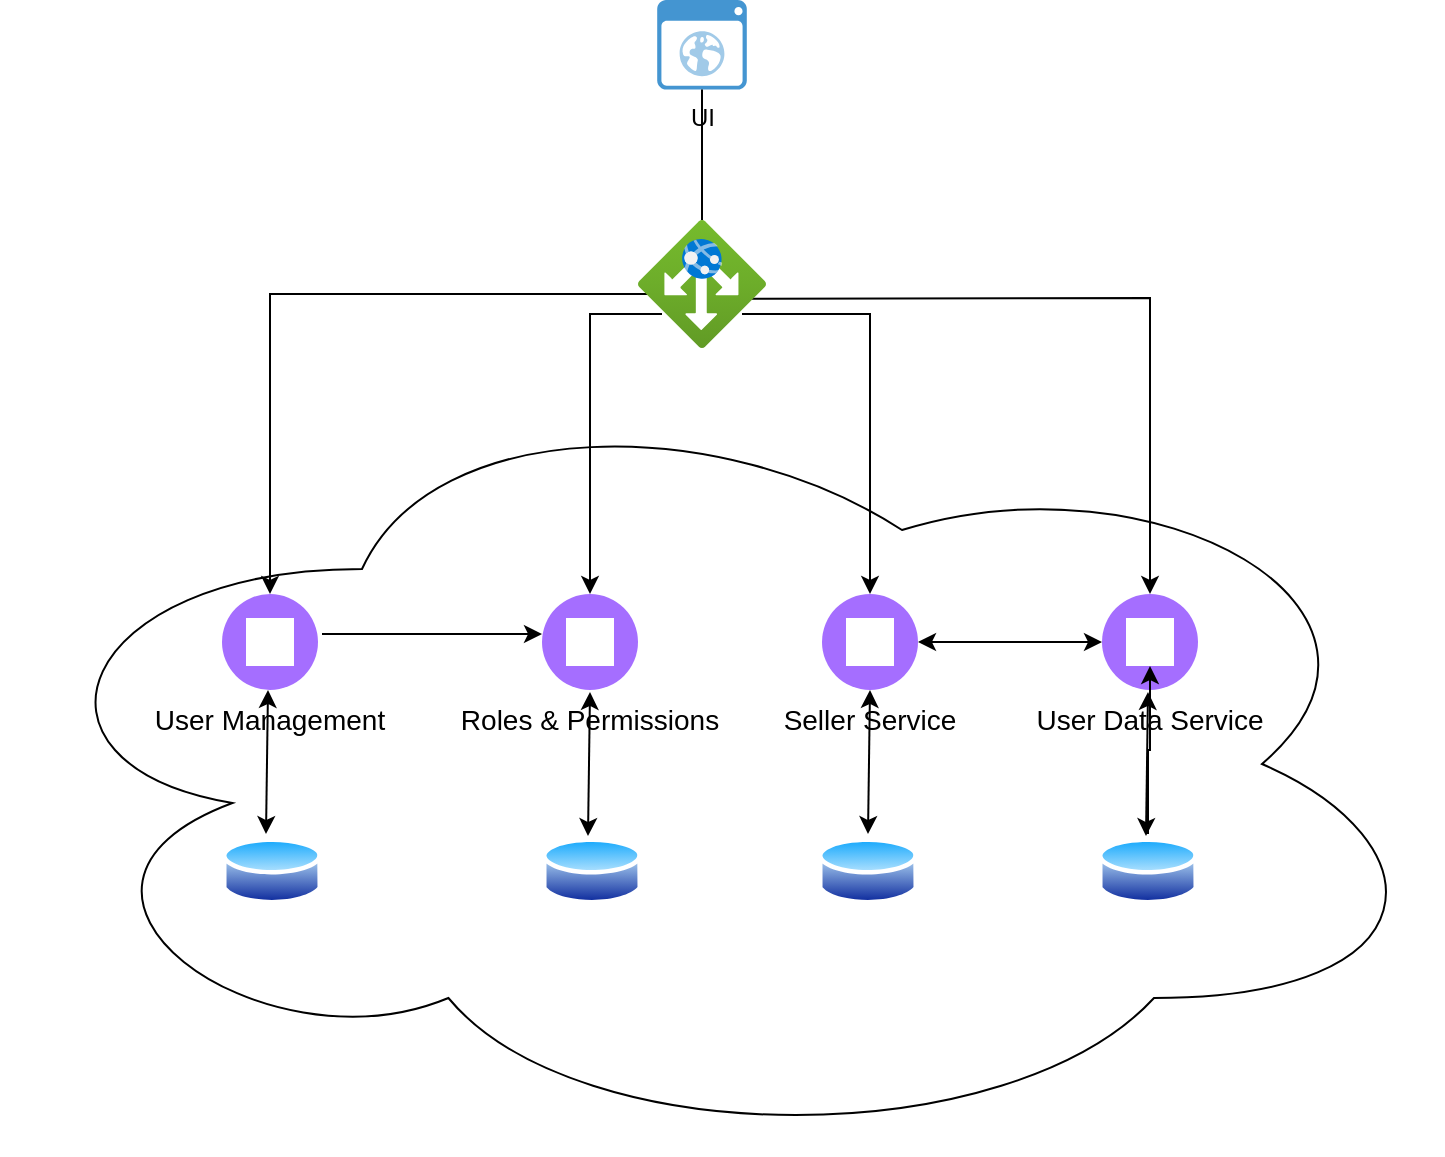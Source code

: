 <mxfile version="28.0.6">
  <diagram name="Page-1" id="TfAT_5znVYfnCg4MHmjD">
    <mxGraphModel dx="1723" dy="527" grid="1" gridSize="10" guides="1" tooltips="1" connect="1" arrows="1" fold="1" page="1" pageScale="1" pageWidth="850" pageHeight="1100" math="0" shadow="0">
      <root>
        <mxCell id="0" />
        <mxCell id="1" parent="0" />
        <mxCell id="Azseq3ZGcXgARyp1cpDW-44" value="" style="ellipse;shape=cloud;whiteSpace=wrap;html=1;" vertex="1" parent="1">
          <mxGeometry x="-42" y="207" width="720" height="390" as="geometry" />
        </mxCell>
        <mxCell id="Azseq3ZGcXgARyp1cpDW-3" value="Roles &amp; Permissions" style="shape=ellipse;fillColor=#A56EFF;aspect=fixed;resizable=0;labelPosition=center;verticalLabelPosition=bottom;align=center;verticalAlign=top;strokeColor=none;fontSize=14;" vertex="1" parent="1">
          <mxGeometry x="228" y="317" width="48" height="48" as="geometry" />
        </mxCell>
        <mxCell id="Azseq3ZGcXgARyp1cpDW-4" value="" style="fillColor=#ffffff;strokeColor=none;dashed=0;outlineConnect=0;html=1;labelPosition=center;verticalLabelPosition=bottom;verticalAlign=top;part=1;movable=0;resizable=0;rotatable=0;shape=mxgraph.ibm_cloud.microservices--1" vertex="1" parent="Azseq3ZGcXgARyp1cpDW-3">
          <mxGeometry width="24" height="24" relative="1" as="geometry">
            <mxPoint x="12" y="12" as="offset" />
          </mxGeometry>
        </mxCell>
        <mxCell id="Azseq3ZGcXgARyp1cpDW-13" value="User Management" style="shape=ellipse;fillColor=#A56EFF;aspect=fixed;resizable=0;labelPosition=center;verticalLabelPosition=bottom;align=center;verticalAlign=top;strokeColor=none;fontSize=14;" vertex="1" parent="1">
          <mxGeometry x="68" y="317" width="48" height="48" as="geometry" />
        </mxCell>
        <mxCell id="Azseq3ZGcXgARyp1cpDW-14" value="" style="fillColor=#ffffff;strokeColor=none;dashed=0;outlineConnect=0;html=1;labelPosition=center;verticalLabelPosition=bottom;verticalAlign=top;part=1;movable=0;resizable=0;rotatable=0;shape=mxgraph.ibm_cloud.microservices--1" vertex="1" parent="Azseq3ZGcXgARyp1cpDW-13">
          <mxGeometry width="24" height="24" relative="1" as="geometry">
            <mxPoint x="12" y="12" as="offset" />
          </mxGeometry>
        </mxCell>
        <mxCell id="Azseq3ZGcXgARyp1cpDW-18" value="Seller Service" style="shape=ellipse;fillColor=#A56EFF;aspect=fixed;resizable=0;labelPosition=center;verticalLabelPosition=bottom;align=center;verticalAlign=top;strokeColor=none;fontSize=14;" vertex="1" parent="1">
          <mxGeometry x="368" y="317" width="48" height="48" as="geometry" />
        </mxCell>
        <mxCell id="Azseq3ZGcXgARyp1cpDW-19" value="" style="fillColor=#ffffff;strokeColor=none;dashed=0;outlineConnect=0;html=1;labelPosition=center;verticalLabelPosition=bottom;verticalAlign=top;part=1;movable=0;resizable=0;rotatable=0;shape=mxgraph.ibm_cloud.microservices--1" vertex="1" parent="Azseq3ZGcXgARyp1cpDW-18">
          <mxGeometry width="24" height="24" relative="1" as="geometry">
            <mxPoint x="12" y="12" as="offset" />
          </mxGeometry>
        </mxCell>
        <mxCell id="Azseq3ZGcXgARyp1cpDW-20" value="User Data Service" style="shape=ellipse;fillColor=#A56EFF;aspect=fixed;resizable=0;labelPosition=center;verticalLabelPosition=bottom;align=center;verticalAlign=top;strokeColor=none;fontSize=14;" vertex="1" parent="1">
          <mxGeometry x="508" y="317" width="48" height="48" as="geometry" />
        </mxCell>
        <mxCell id="Azseq3ZGcXgARyp1cpDW-21" value="" style="fillColor=#ffffff;strokeColor=none;dashed=0;outlineConnect=0;html=1;labelPosition=center;verticalLabelPosition=bottom;verticalAlign=top;part=1;movable=0;resizable=0;rotatable=0;shape=mxgraph.ibm_cloud.microservices--1" vertex="1" parent="Azseq3ZGcXgARyp1cpDW-20">
          <mxGeometry width="24" height="24" relative="1" as="geometry">
            <mxPoint x="12" y="12" as="offset" />
          </mxGeometry>
        </mxCell>
        <mxCell id="Azseq3ZGcXgARyp1cpDW-22" value="UI" style="shadow=0;dashed=0;html=1;strokeColor=none;fillColor=#4495D1;labelPosition=center;verticalLabelPosition=bottom;verticalAlign=top;align=center;outlineConnect=0;shape=mxgraph.veeam.2d.web_ui;" vertex="1" parent="1">
          <mxGeometry x="285.6" y="20" width="44.8" height="44.8" as="geometry" />
        </mxCell>
        <mxCell id="Azseq3ZGcXgARyp1cpDW-25" value="" style="endArrow=classic;html=1;rounded=0;entryX=0.5;entryY=0;entryDx=0;entryDy=0;" edge="1" parent="1" target="Azseq3ZGcXgARyp1cpDW-20">
          <mxGeometry width="50" height="50" relative="1" as="geometry">
            <mxPoint x="332.8" y="169.36" as="sourcePoint" />
            <mxPoint x="458" y="367" as="targetPoint" />
            <Array as="points">
              <mxPoint x="532" y="169" />
            </Array>
          </mxGeometry>
        </mxCell>
        <mxCell id="Azseq3ZGcXgARyp1cpDW-26" value="" style="endArrow=classic;html=1;rounded=0;exitX=0;exitY=0.446;exitDx=0;exitDy=0;exitPerimeter=0;entryX=0.5;entryY=0;entryDx=0;entryDy=0;" edge="1" parent="1" target="Azseq3ZGcXgARyp1cpDW-13">
          <mxGeometry width="50" height="50" relative="1" as="geometry">
            <mxPoint x="288" y="166.981" as="sourcePoint" />
            <mxPoint x="168.87" y="392.2" as="targetPoint" />
            <Array as="points">
              <mxPoint x="92" y="167" />
            </Array>
          </mxGeometry>
        </mxCell>
        <mxCell id="Azseq3ZGcXgARyp1cpDW-27" value="" style="endArrow=classic;html=1;rounded=0;entryX=0.5;entryY=0;entryDx=0;entryDy=0;exitX=0;exitY=0.67;exitDx=0;exitDy=0;exitPerimeter=0;" edge="1" parent="1" target="Azseq3ZGcXgARyp1cpDW-3">
          <mxGeometry width="50" height="50" relative="1" as="geometry">
            <mxPoint x="288" y="177.016" as="sourcePoint" />
            <mxPoint x="458" y="367" as="targetPoint" />
            <Array as="points">
              <mxPoint x="252" y="177" />
            </Array>
          </mxGeometry>
        </mxCell>
        <mxCell id="Azseq3ZGcXgARyp1cpDW-28" value="" style="endArrow=classic;html=1;rounded=0;entryX=0.5;entryY=0;entryDx=0;entryDy=0;exitX=0.893;exitY=0.67;exitDx=0;exitDy=0;exitPerimeter=0;" edge="1" parent="1" target="Azseq3ZGcXgARyp1cpDW-18">
          <mxGeometry width="50" height="50" relative="1" as="geometry">
            <mxPoint x="328.006" y="177.016" as="sourcePoint" />
            <mxPoint x="458" y="367" as="targetPoint" />
            <Array as="points">
              <mxPoint x="392" y="177" />
            </Array>
          </mxGeometry>
        </mxCell>
        <mxCell id="Azseq3ZGcXgARyp1cpDW-29" value="" style="image;aspect=fixed;perimeter=ellipsePerimeter;html=1;align=center;shadow=0;dashed=0;spacingTop=3;image=img/lib/active_directory/database.svg;" vertex="1" parent="1">
          <mxGeometry x="68" y="437" width="50" height="37" as="geometry" />
        </mxCell>
        <mxCell id="Azseq3ZGcXgARyp1cpDW-30" value="" style="image;aspect=fixed;perimeter=ellipsePerimeter;html=1;align=center;shadow=0;dashed=0;spacingTop=3;image=img/lib/active_directory/database.svg;" vertex="1" parent="1">
          <mxGeometry x="228" y="437" width="50" height="37" as="geometry" />
        </mxCell>
        <mxCell id="Azseq3ZGcXgARyp1cpDW-31" value="" style="image;aspect=fixed;perimeter=ellipsePerimeter;html=1;align=center;shadow=0;dashed=0;spacingTop=3;image=img/lib/active_directory/database.svg;" vertex="1" parent="1">
          <mxGeometry x="366" y="437" width="50" height="37" as="geometry" />
        </mxCell>
        <mxCell id="Azseq3ZGcXgARyp1cpDW-38" value="" style="edgeStyle=orthogonalEdgeStyle;rounded=0;orthogonalLoop=1;jettySize=auto;html=1;" edge="1" parent="1" source="Azseq3ZGcXgARyp1cpDW-32" target="Azseq3ZGcXgARyp1cpDW-21">
          <mxGeometry relative="1" as="geometry" />
        </mxCell>
        <mxCell id="Azseq3ZGcXgARyp1cpDW-32" value="" style="image;aspect=fixed;perimeter=ellipsePerimeter;html=1;align=center;shadow=0;dashed=0;spacingTop=3;image=img/lib/active_directory/database.svg;" vertex="1" parent="1">
          <mxGeometry x="506" y="437" width="50" height="37" as="geometry" />
        </mxCell>
        <mxCell id="Azseq3ZGcXgARyp1cpDW-33" value="" style="endArrow=classic;startArrow=classic;html=1;rounded=0;entryX=0.5;entryY=1;entryDx=0;entryDy=0;exitX=0.5;exitY=0;exitDx=0;exitDy=0;" edge="1" parent="1" source="Azseq3ZGcXgARyp1cpDW-31" target="Azseq3ZGcXgARyp1cpDW-18">
          <mxGeometry width="50" height="50" relative="1" as="geometry">
            <mxPoint x="408" y="417" as="sourcePoint" />
            <mxPoint x="458" y="367" as="targetPoint" />
          </mxGeometry>
        </mxCell>
        <mxCell id="Azseq3ZGcXgARyp1cpDW-35" value="" style="endArrow=classic;startArrow=classic;html=1;rounded=0;entryX=0.5;entryY=1;entryDx=0;entryDy=0;exitX=0.5;exitY=0;exitDx=0;exitDy=0;" edge="1" parent="1">
          <mxGeometry width="50" height="50" relative="1" as="geometry">
            <mxPoint x="530" y="438" as="sourcePoint" />
            <mxPoint x="531" y="366" as="targetPoint" />
          </mxGeometry>
        </mxCell>
        <mxCell id="Azseq3ZGcXgARyp1cpDW-36" value="" style="endArrow=classic;startArrow=classic;html=1;rounded=0;entryX=0.5;entryY=1;entryDx=0;entryDy=0;exitX=0.5;exitY=0;exitDx=0;exitDy=0;" edge="1" parent="1">
          <mxGeometry width="50" height="50" relative="1" as="geometry">
            <mxPoint x="90" y="437" as="sourcePoint" />
            <mxPoint x="91" y="365" as="targetPoint" />
          </mxGeometry>
        </mxCell>
        <mxCell id="Azseq3ZGcXgARyp1cpDW-37" value="" style="endArrow=classic;startArrow=classic;html=1;rounded=0;entryX=0.5;entryY=1;entryDx=0;entryDy=0;exitX=0.5;exitY=0;exitDx=0;exitDy=0;" edge="1" parent="1">
          <mxGeometry width="50" height="50" relative="1" as="geometry">
            <mxPoint x="251" y="438" as="sourcePoint" />
            <mxPoint x="252" y="366" as="targetPoint" />
          </mxGeometry>
        </mxCell>
        <mxCell id="Azseq3ZGcXgARyp1cpDW-41" value="" style="endArrow=classic;startArrow=classic;html=1;rounded=0;exitX=1;exitY=0.5;exitDx=0;exitDy=0;entryX=0;entryY=0.5;entryDx=0;entryDy=0;" edge="1" parent="1" source="Azseq3ZGcXgARyp1cpDW-18" target="Azseq3ZGcXgARyp1cpDW-20">
          <mxGeometry width="50" height="50" relative="1" as="geometry">
            <mxPoint x="408" y="417" as="sourcePoint" />
            <mxPoint x="458" y="367" as="targetPoint" />
          </mxGeometry>
        </mxCell>
        <mxCell id="Azseq3ZGcXgARyp1cpDW-42" value="" style="endArrow=classic;html=1;rounded=0;" edge="1" parent="1">
          <mxGeometry width="50" height="50" relative="1" as="geometry">
            <mxPoint x="118" y="337" as="sourcePoint" />
            <mxPoint x="228" y="337" as="targetPoint" />
          </mxGeometry>
        </mxCell>
        <mxCell id="Azseq3ZGcXgARyp1cpDW-46" value="" style="image;aspect=fixed;html=1;points=[];align=center;fontSize=12;image=img/lib/azure2/networking/Application_Gateways.svg;" vertex="1" parent="1">
          <mxGeometry x="276" y="130" width="64" height="64" as="geometry" />
        </mxCell>
        <mxCell id="Azseq3ZGcXgARyp1cpDW-49" value="" style="endArrow=none;html=1;rounded=0;" edge="1" parent="1" source="Azseq3ZGcXgARyp1cpDW-46" target="Azseq3ZGcXgARyp1cpDW-22">
          <mxGeometry width="50" height="50" relative="1" as="geometry">
            <mxPoint x="370" y="300" as="sourcePoint" />
            <mxPoint x="420" y="250" as="targetPoint" />
          </mxGeometry>
        </mxCell>
      </root>
    </mxGraphModel>
  </diagram>
</mxfile>
